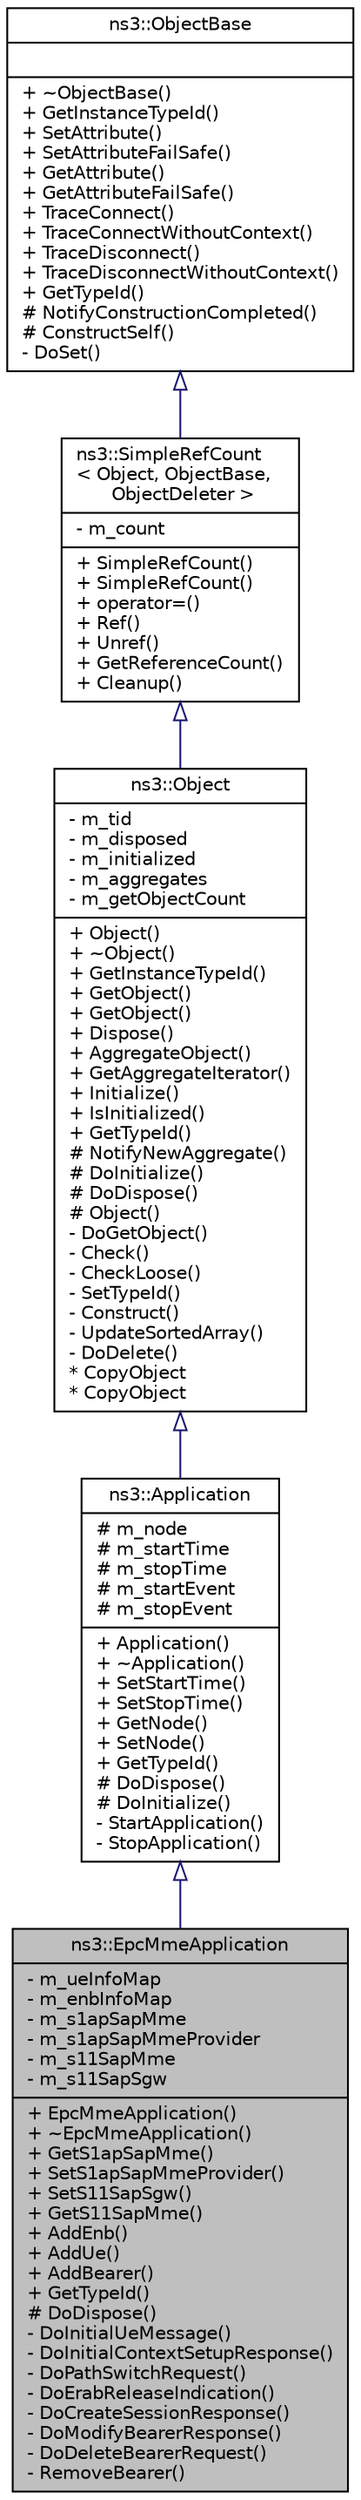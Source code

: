 digraph "ns3::EpcMmeApplication"
{
  edge [fontname="Helvetica",fontsize="10",labelfontname="Helvetica",labelfontsize="10"];
  node [fontname="Helvetica",fontsize="10",shape=record];
  Node1 [label="{ns3::EpcMmeApplication\n|- m_ueInfoMap\l- m_enbInfoMap\l- m_s1apSapMme\l- m_s1apSapMmeProvider\l- m_s11SapMme\l- m_s11SapSgw\l|+ EpcMmeApplication()\l+ ~EpcMmeApplication()\l+ GetS1apSapMme()\l+ SetS1apSapMmeProvider()\l+ SetS11SapSgw()\l+ GetS11SapMme()\l+ AddEnb()\l+ AddUe()\l+ AddBearer()\l+ GetTypeId()\l# DoDispose()\l- DoInitialUeMessage()\l- DoInitialContextSetupResponse()\l- DoPathSwitchRequest()\l- DoErabReleaseIndication()\l- DoCreateSessionResponse()\l- DoModifyBearerResponse()\l- DoDeleteBearerRequest()\l- RemoveBearer()\l}",height=0.2,width=0.4,color="black", fillcolor="grey75", style="filled", fontcolor="black"];
  Node2 -> Node1 [dir="back",color="midnightblue",fontsize="10",style="solid",arrowtail="onormal"];
  Node2 [label="{ns3::Application\n|# m_node\l# m_startTime\l# m_stopTime\l# m_startEvent\l# m_stopEvent\l|+ Application()\l+ ~Application()\l+ SetStartTime()\l+ SetStopTime()\l+ GetNode()\l+ SetNode()\l+ GetTypeId()\l# DoDispose()\l# DoInitialize()\l- StartApplication()\l- StopApplication()\l}",height=0.2,width=0.4,color="black", fillcolor="white", style="filled",URL="$d0/d46/classns3_1_1Application.html",tooltip="The base class for all ns3 applications. "];
  Node3 -> Node2 [dir="back",color="midnightblue",fontsize="10",style="solid",arrowtail="onormal"];
  Node3 [label="{ns3::Object\n|- m_tid\l- m_disposed\l- m_initialized\l- m_aggregates\l- m_getObjectCount\l|+ Object()\l+ ~Object()\l+ GetInstanceTypeId()\l+ GetObject()\l+ GetObject()\l+ Dispose()\l+ AggregateObject()\l+ GetAggregateIterator()\l+ Initialize()\l+ IsInitialized()\l+ GetTypeId()\l# NotifyNewAggregate()\l# DoInitialize()\l# DoDispose()\l# Object()\l- DoGetObject()\l- Check()\l- CheckLoose()\l- SetTypeId()\l- Construct()\l- UpdateSortedArray()\l- DoDelete()\l* CopyObject\l* CopyObject\l}",height=0.2,width=0.4,color="black", fillcolor="white", style="filled",URL="$d9/d77/classns3_1_1Object.html",tooltip="A base class which provides memory management and object aggregation. "];
  Node4 -> Node3 [dir="back",color="midnightblue",fontsize="10",style="solid",arrowtail="onormal"];
  Node4 [label="{ns3::SimpleRefCount\l\< Object, ObjectBase,\l ObjectDeleter \>\n|- m_count\l|+ SimpleRefCount()\l+ SimpleRefCount()\l+ operator=()\l+ Ref()\l+ Unref()\l+ GetReferenceCount()\l+ Cleanup()\l}",height=0.2,width=0.4,color="black", fillcolor="white", style="filled",URL="$da/da1/classns3_1_1SimpleRefCount.html"];
  Node5 -> Node4 [dir="back",color="midnightblue",fontsize="10",style="solid",arrowtail="onormal"];
  Node5 [label="{ns3::ObjectBase\n||+ ~ObjectBase()\l+ GetInstanceTypeId()\l+ SetAttribute()\l+ SetAttributeFailSafe()\l+ GetAttribute()\l+ GetAttributeFailSafe()\l+ TraceConnect()\l+ TraceConnectWithoutContext()\l+ TraceDisconnect()\l+ TraceDisconnectWithoutContext()\l+ GetTypeId()\l# NotifyConstructionCompleted()\l# ConstructSelf()\l- DoSet()\l}",height=0.2,width=0.4,color="black", fillcolor="white", style="filled",URL="$d2/dac/classns3_1_1ObjectBase.html",tooltip="Anchor the ns-3 type and attribute system. "];
}
